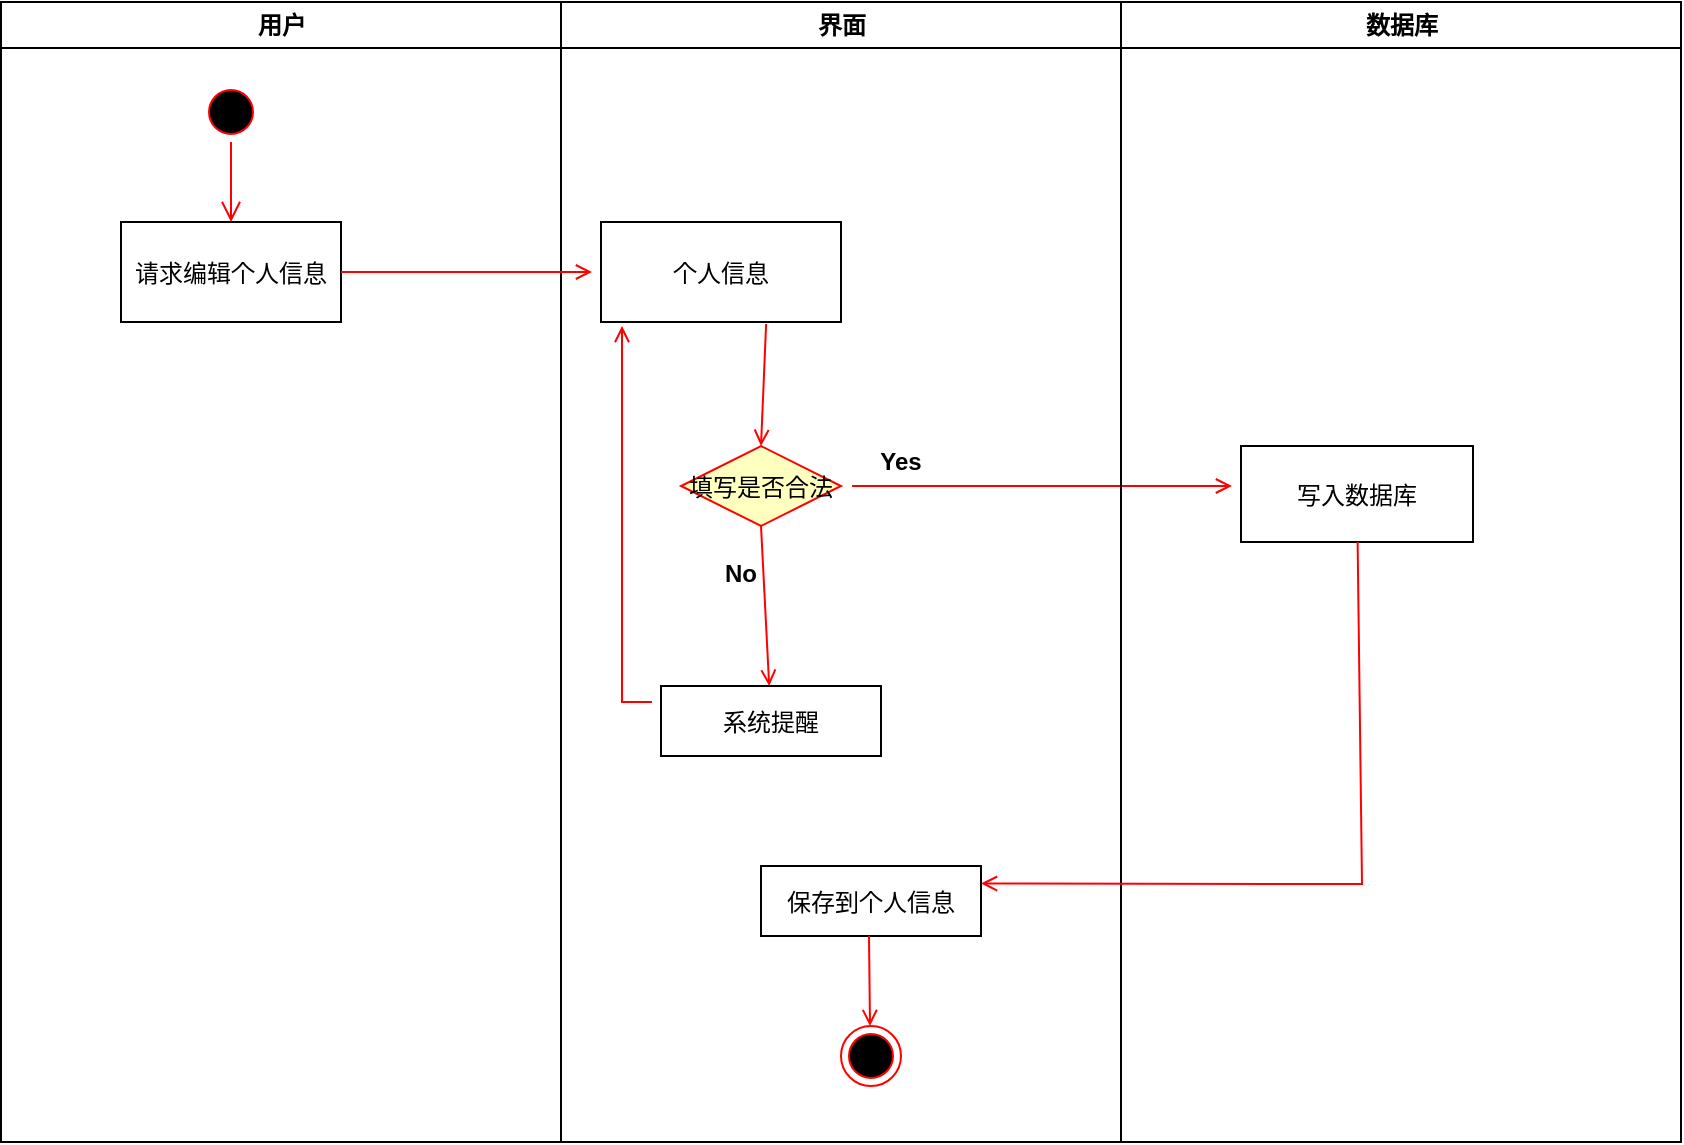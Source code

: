 <mxfile version="12.1.3" type="device" pages="1"><diagram name="Page-1" id="e7e014a7-5840-1c2e-5031-d8a46d1fe8dd"><mxGraphModel dx="842" dy="519" grid="1" gridSize="10" guides="1" tooltips="1" connect="1" arrows="1" fold="1" page="1" pageScale="1" pageWidth="1169" pageHeight="826" background="#ffffff" math="0" shadow="0"><root><mxCell id="0"/><mxCell id="1" parent="0"/><mxCell id="2" value="用户" style="swimlane;whiteSpace=wrap" parent="1" vertex="1"><mxGeometry x="164.5" y="128" width="280" height="570" as="geometry"/></mxCell><mxCell id="5" value="" style="ellipse;shape=startState;fillColor=#000000;strokeColor=#ff0000;" parent="2" vertex="1"><mxGeometry x="100" y="40" width="30" height="30" as="geometry"/></mxCell><mxCell id="6" value="" style="edgeStyle=elbowEdgeStyle;elbow=horizontal;verticalAlign=bottom;endArrow=open;endSize=8;strokeColor=#FF0000;endFill=1;rounded=0" parent="2" source="5" target="7" edge="1"><mxGeometry x="100" y="40" as="geometry"><mxPoint x="115" y="110" as="targetPoint"/></mxGeometry></mxCell><mxCell id="7" value="请求编辑个人信息" style="" parent="2" vertex="1"><mxGeometry x="60" y="110" width="110" height="50" as="geometry"/></mxCell><mxCell id="3" value="界面" style="swimlane;whiteSpace=wrap" parent="1" vertex="1"><mxGeometry x="444.5" y="128" width="280" height="570" as="geometry"/></mxCell><mxCell id="15" value="个人信息" style="" parent="3" vertex="1"><mxGeometry x="20" y="110" width="120" height="50" as="geometry"/></mxCell><mxCell id="17" value="" style="endArrow=open;strokeColor=#FF0000;endFill=1;rounded=0;exitX=0.688;exitY=1.02;exitDx=0;exitDy=0;exitPerimeter=0;entryX=0.5;entryY=0;entryDx=0;entryDy=0;" parent="3" source="15" target="21" edge="1"><mxGeometry relative="1" as="geometry"><mxPoint x="95.5" y="163" as="sourcePoint"/><mxPoint x="95.5" y="212" as="targetPoint"/></mxGeometry></mxCell><mxCell id="18" value="系统提醒" style="" parent="3" vertex="1"><mxGeometry x="50" y="342" width="110" height="35" as="geometry"/></mxCell><mxCell id="19" value="" style="endArrow=open;strokeColor=#FF0000;endFill=1;rounded=0;exitX=0.5;exitY=1;exitDx=0;exitDy=0;" parent="3" source="21" target="18" edge="1"><mxGeometry relative="1" as="geometry"><mxPoint x="75" y="270" as="sourcePoint"/></mxGeometry></mxCell><mxCell id="21" value="填写是否合法" style="rhombus;fillColor=#ffffc0;strokeColor=#ff0000;" parent="3" vertex="1"><mxGeometry x="60" y="222" width="80" height="40" as="geometry"/></mxCell><mxCell id="7G-c586Nilar1nb1CCLe-41" value="" style="endArrow=open;strokeColor=#FF0000;endFill=1;rounded=0;" parent="3" edge="1"><mxGeometry relative="1" as="geometry"><mxPoint x="145.5" y="242" as="sourcePoint"/><mxPoint x="335.5" y="242" as="targetPoint"/></mxGeometry></mxCell><mxCell id="7G-c586Nilar1nb1CCLe-43" value="Yes" style="text;align=center;fontStyle=1;verticalAlign=middle;spacingLeft=3;spacingRight=3;strokeColor=none;rotatable=0;points=[[0,0.5],[1,0.5]];portConstraint=eastwest;" parent="3" vertex="1"><mxGeometry x="130" y="216" width="80" height="26" as="geometry"/></mxCell><mxCell id="7G-c586Nilar1nb1CCLe-44" value="No" style="text;align=center;fontStyle=1;verticalAlign=middle;spacingLeft=3;spacingRight=3;strokeColor=none;rotatable=0;points=[[0,0.5],[1,0.5]];portConstraint=eastwest;" parent="3" vertex="1"><mxGeometry x="50" y="272" width="80" height="26" as="geometry"/></mxCell><mxCell id="7G-c586Nilar1nb1CCLe-47" value="保存到个人信息" style="" parent="3" vertex="1"><mxGeometry x="100" y="432" width="110" height="35" as="geometry"/></mxCell><mxCell id="38" value="" style="ellipse;shape=endState;fillColor=#000000;strokeColor=#ff0000" parent="3" vertex="1"><mxGeometry x="140" y="512" width="30" height="30" as="geometry"/></mxCell><mxCell id="7G-c586Nilar1nb1CCLe-51" value="" style="endArrow=open;strokeColor=#FF0000;endFill=1;rounded=0;exitX=0.5;exitY=1;exitDx=0;exitDy=0;" parent="3" edge="1"><mxGeometry relative="1" as="geometry"><mxPoint x="154" y="467" as="sourcePoint"/><mxPoint x="154.5" y="512" as="targetPoint"/></mxGeometry></mxCell><mxCell id="4" value="数据库" style="swimlane;whiteSpace=wrap" parent="1" vertex="1"><mxGeometry x="724.5" y="128" width="280" height="570" as="geometry"/></mxCell><mxCell id="33" value="写入数据库" style="" parent="4" vertex="1"><mxGeometry x="60" y="222" width="116" height="48" as="geometry"/></mxCell><mxCell id="9" value="" style="endArrow=open;strokeColor=#FF0000;endFill=1;rounded=0;exitX=1;exitY=0.5;exitDx=0;exitDy=0;" parent="1" source="7" edge="1"><mxGeometry relative="1" as="geometry"><mxPoint x="300" y="330" as="sourcePoint"/><mxPoint x="460" y="263" as="targetPoint"/></mxGeometry></mxCell><mxCell id="7G-c586Nilar1nb1CCLe-45" value="" style="endArrow=open;strokeColor=#FF0000;endFill=1;rounded=0;" parent="1" edge="1"><mxGeometry relative="1" as="geometry"><mxPoint x="490" y="478" as="sourcePoint"/><mxPoint x="475" y="290" as="targetPoint"/><Array as="points"><mxPoint x="475" y="478"/></Array></mxGeometry></mxCell><mxCell id="39" value="" style="endArrow=open;strokeColor=#FF0000;endFill=1;rounded=0;entryX=1;entryY=0.25;entryDx=0;entryDy=0;" parent="1" source="33" target="7G-c586Nilar1nb1CCLe-47" edge="1"><mxGeometry relative="1" as="geometry"><Array as="points"><mxPoint x="845" y="569"/></Array></mxGeometry></mxCell></root></mxGraphModel></diagram></mxfile>